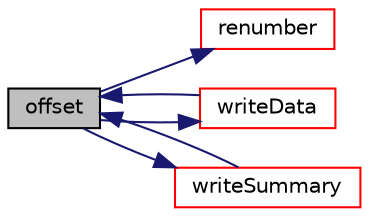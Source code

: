 digraph "offset"
{
  bgcolor="transparent";
  edge [fontname="Helvetica",fontsize="10",labelfontname="Helvetica",labelfontsize="10"];
  node [fontname="Helvetica",fontsize="10",shape=record];
  rankdir="LR";
  Node1 [label="offset",height=0.2,width=0.4,color="black", fillcolor="grey75", style="filled", fontcolor="black"];
  Node1 -> Node2 [color="midnightblue",fontsize="10",style="solid",fontname="Helvetica"];
  Node2 [label="renumber",height=0.2,width=0.4,color="red",URL="$a00658.html#a62eac707d87891019fda9569c2682cf9",tooltip="Renumber elements. "];
  Node1 -> Node3 [color="midnightblue",fontsize="10",style="solid",fontname="Helvetica"];
  Node3 [label="writeData",height=0.2,width=0.4,color="red",URL="$a00658.html#a2a3ea7b116b283507dc19bc8f4719c3d",tooltip="Write reconstruction information for the object. "];
  Node3 -> Node1 [color="midnightblue",fontsize="10",style="solid",fontname="Helvetica"];
  Node1 -> Node4 [color="midnightblue",fontsize="10",style="solid",fontname="Helvetica"];
  Node4 [label="writeSummary",height=0.2,width=0.4,color="red",URL="$a00658.html#a46abc8b058281199fba0b3b21ec9a6f7",tooltip="Write summary information about the object. "];
  Node4 -> Node1 [color="midnightblue",fontsize="10",style="solid",fontname="Helvetica"];
}
